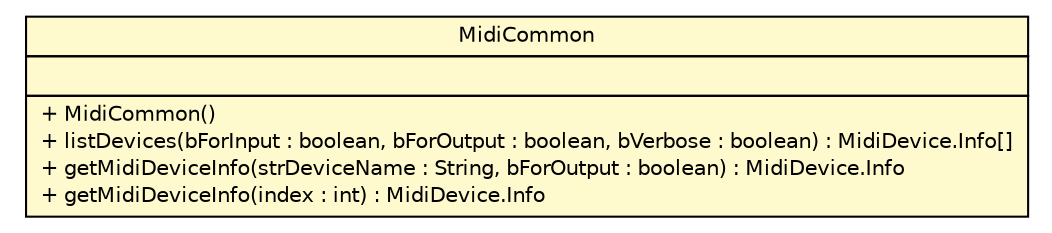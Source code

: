#!/usr/local/bin/dot
#
# Class diagram 
# Generated by UMLGraph version R5_6 (http://www.umlgraph.org/)
#

digraph G {
	edge [fontname="Helvetica",fontsize=10,labelfontname="Helvetica",labelfontsize=10];
	node [fontname="Helvetica",fontsize=10,shape=plaintext];
	nodesep=0.25;
	ranksep=0.5;
	// com.xley.lfosc.midi.MidiCommon
	c1619 [label=<<table title="com.xley.lfosc.midi.MidiCommon" border="0" cellborder="1" cellspacing="0" cellpadding="2" port="p" bgcolor="lemonChiffon" href="./MidiCommon.html">
		<tr><td><table border="0" cellspacing="0" cellpadding="1">
<tr><td align="center" balign="center"> MidiCommon </td></tr>
		</table></td></tr>
		<tr><td><table border="0" cellspacing="0" cellpadding="1">
<tr><td align="left" balign="left">  </td></tr>
		</table></td></tr>
		<tr><td><table border="0" cellspacing="0" cellpadding="1">
<tr><td align="left" balign="left"> + MidiCommon() </td></tr>
<tr><td align="left" balign="left"> + listDevices(bForInput : boolean, bForOutput : boolean, bVerbose : boolean) : MidiDevice.Info[] </td></tr>
<tr><td align="left" balign="left"> + getMidiDeviceInfo(strDeviceName : String, bForOutput : boolean) : MidiDevice.Info </td></tr>
<tr><td align="left" balign="left"> + getMidiDeviceInfo(index : int) : MidiDevice.Info </td></tr>
		</table></td></tr>
		</table>>, URL="./MidiCommon.html", fontname="Helvetica", fontcolor="black", fontsize=10.0];
}

